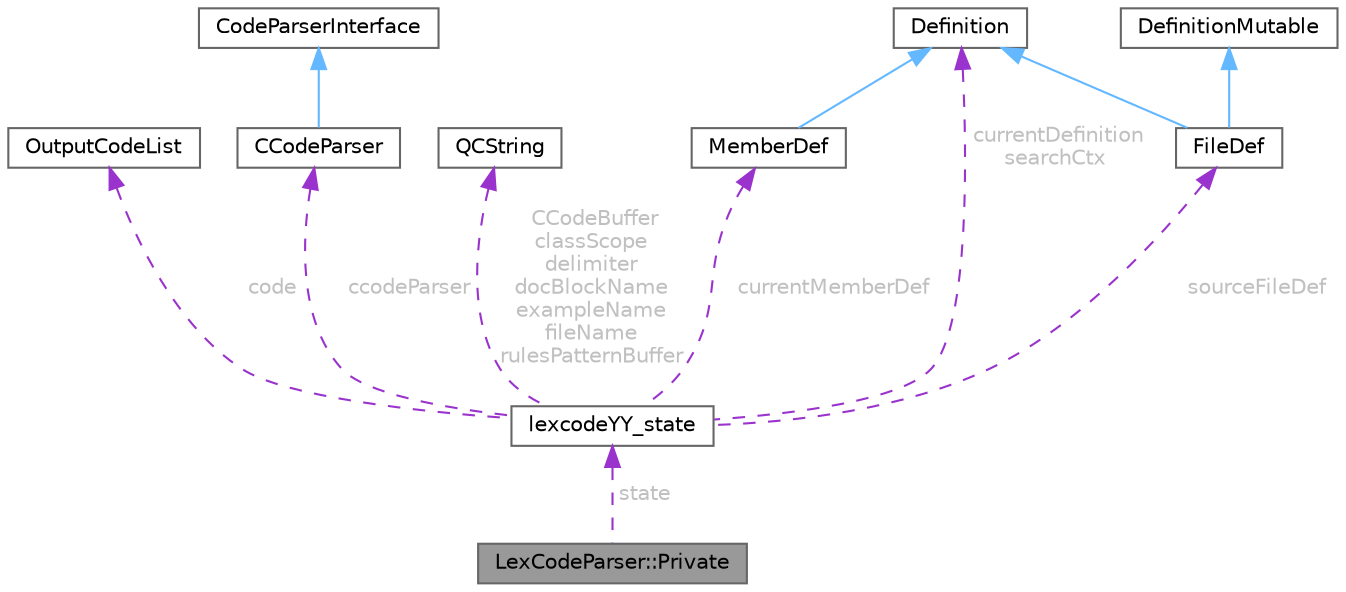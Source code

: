 digraph "LexCodeParser::Private"
{
 // INTERACTIVE_SVG=YES
 // LATEX_PDF_SIZE
  bgcolor="transparent";
  edge [fontname=Helvetica,fontsize=10,labelfontname=Helvetica,labelfontsize=10];
  node [fontname=Helvetica,fontsize=10,shape=box,height=0.2,width=0.4];
  Node1 [label="LexCodeParser::Private",height=0.2,width=0.4,color="gray40", fillcolor="grey60", style="filled", fontcolor="black",tooltip=" "];
  Node2 -> Node1 [dir="back",color="darkorchid3",style="dashed",label=" state",fontcolor="grey" ];
  Node2 [label="lexcodeYY_state",height=0.2,width=0.4,color="gray40", fillcolor="white", style="filled",URL="$d1/d06/structlexcode_y_y__state.html",tooltip=" "];
  Node3 -> Node2 [dir="back",color="darkorchid3",style="dashed",label=" code",fontcolor="grey" ];
  Node3 [label="OutputCodeList",height=0.2,width=0.4,color="gray40", fillcolor="white", style="filled",URL="$db/d8e/class_output_code_list.html",tooltip="Class representing a list of different code generators."];
  Node4 -> Node2 [dir="back",color="darkorchid3",style="dashed",label=" ccodeParser",fontcolor="grey" ];
  Node4 [label="CCodeParser",height=0.2,width=0.4,color="gray40", fillcolor="white", style="filled",URL="$d0/d53/class_c_code_parser.html",tooltip=" "];
  Node5 -> Node4 [dir="back",color="steelblue1",style="solid"];
  Node5 [label="CodeParserInterface",height=0.2,width=0.4,color="gray40", fillcolor="white", style="filled",URL="$d4/d65/class_code_parser_interface.html",tooltip="Abstract interface for code parsers."];
  Node6 -> Node2 [dir="back",color="darkorchid3",style="dashed",label=" CCodeBuffer\nclassScope\ndelimiter\ndocBlockName\nexampleName\nfileName\nrulesPatternBuffer",fontcolor="grey" ];
  Node6 [label="QCString",height=0.2,width=0.4,color="gray40", fillcolor="white", style="filled",URL="$d9/d45/class_q_c_string.html",tooltip="This is an alternative implementation of QCString."];
  Node7 -> Node2 [dir="back",color="darkorchid3",style="dashed",label=" currentDefinition\nsearchCtx",fontcolor="grey" ];
  Node7 [label="Definition",height=0.2,width=0.4,color="gray40", fillcolor="white", style="filled",URL="$d5/dcc/class_definition.html",tooltip="The common base class of all entity definitions found in the sources."];
  Node8 -> Node2 [dir="back",color="darkorchid3",style="dashed",label=" sourceFileDef",fontcolor="grey" ];
  Node8 [label="FileDef",height=0.2,width=0.4,color="gray40", fillcolor="white", style="filled",URL="$de/db0/class_file_def.html",tooltip="A model of a file symbol."];
  Node9 -> Node8 [dir="back",color="steelblue1",style="solid"];
  Node9 [label="DefinitionMutable",height=0.2,width=0.4,color="gray40", fillcolor="white", style="filled",URL="$d0/d46/class_definition_mutable.html",tooltip=" "];
  Node7 -> Node8 [dir="back",color="steelblue1",style="solid"];
  Node10 -> Node2 [dir="back",color="darkorchid3",style="dashed",label=" currentMemberDef",fontcolor="grey" ];
  Node10 [label="MemberDef",height=0.2,width=0.4,color="gray40", fillcolor="white", style="filled",URL="$da/d09/class_member_def.html",tooltip="A model of a class/file/namespace member symbol."];
  Node7 -> Node10 [dir="back",color="steelblue1",style="solid"];
}
